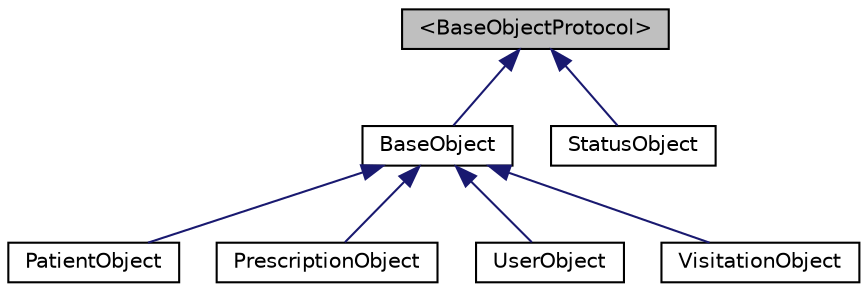 digraph G
{
  edge [fontname="Helvetica",fontsize="10",labelfontname="Helvetica",labelfontsize="10"];
  node [fontname="Helvetica",fontsize="10",shape=record];
  Node1 [label="\<BaseObjectProtocol\>",height=0.2,width=0.4,color="black", fillcolor="grey75", style="filled" fontcolor="black"];
  Node1 -> Node2 [dir="back",color="midnightblue",fontsize="10",style="solid",fontname="Helvetica"];
  Node2 [label="BaseObject",height=0.2,width=0.4,color="black", fillcolor="white", style="filled",URL="$interface_base_object.html"];
  Node2 -> Node3 [dir="back",color="midnightblue",fontsize="10",style="solid",fontname="Helvetica"];
  Node3 [label="PatientObject",height=0.2,width=0.4,color="black", fillcolor="white", style="filled",URL="$interface_patient_object.html"];
  Node2 -> Node4 [dir="back",color="midnightblue",fontsize="10",style="solid",fontname="Helvetica"];
  Node4 [label="PrescriptionObject",height=0.2,width=0.4,color="black", fillcolor="white", style="filled",URL="$interface_prescription_object.html"];
  Node2 -> Node5 [dir="back",color="midnightblue",fontsize="10",style="solid",fontname="Helvetica"];
  Node5 [label="UserObject",height=0.2,width=0.4,color="black", fillcolor="white", style="filled",URL="$interface_user_object.html"];
  Node2 -> Node6 [dir="back",color="midnightblue",fontsize="10",style="solid",fontname="Helvetica"];
  Node6 [label="VisitationObject",height=0.2,width=0.4,color="black", fillcolor="white", style="filled",URL="$interface_visitation_object.html"];
  Node1 -> Node7 [dir="back",color="midnightblue",fontsize="10",style="solid",fontname="Helvetica"];
  Node7 [label="StatusObject",height=0.2,width=0.4,color="black", fillcolor="white", style="filled",URL="$interface_status_object.html"];
}
